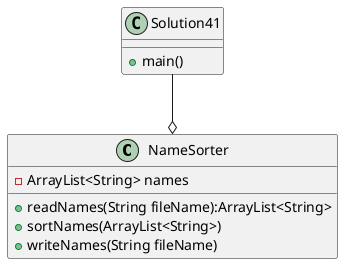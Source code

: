 @startuml
'https://plantuml.com/sequence-diagram
class NameSorter{
    -ArrayList<String> names
    +readNames(String fileName):ArrayList<String>
    +sortNames(ArrayList<String>)
    +writeNames(String fileName)
}
class Solution41{
    +main()
    ' intit name list
    'store values from readNames() in name list
    'Sort the name list
    'Use writeNames
}
Solution41 --o NameSorter

@enduml